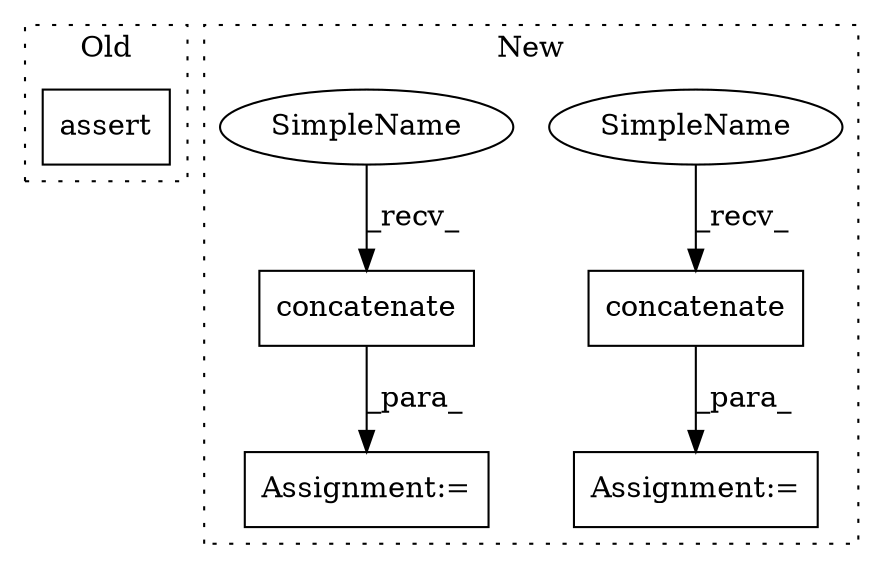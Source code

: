 digraph G {
subgraph cluster0 {
1 [label="assert" a="6" s="2172" l="7" shape="box"];
label = "Old";
style="dotted";
}
subgraph cluster1 {
2 [label="concatenate" a="32" s="1855,1903" l="19,1" shape="box"];
3 [label="Assignment:=" a="7" s="1848" l="1" shape="box"];
4 [label="concatenate" a="32" s="2282,2330" l="19,1" shape="box"];
5 [label="Assignment:=" a="7" s="2275" l="1" shape="box"];
6 [label="SimpleName" a="42" s="1849" l="5" shape="ellipse"];
7 [label="SimpleName" a="42" s="2276" l="5" shape="ellipse"];
label = "New";
style="dotted";
}
2 -> 3 [label="_para_"];
4 -> 5 [label="_para_"];
6 -> 2 [label="_recv_"];
7 -> 4 [label="_recv_"];
}